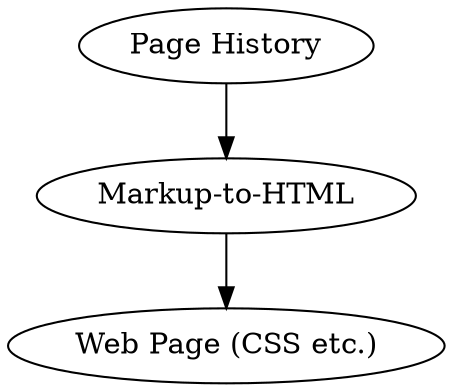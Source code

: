 digraph wiki {

H [label="Page History"]
F [label="Markup-to-HTML"]
O [label="Web Page (CSS etc.)"]

H->F->O

}
